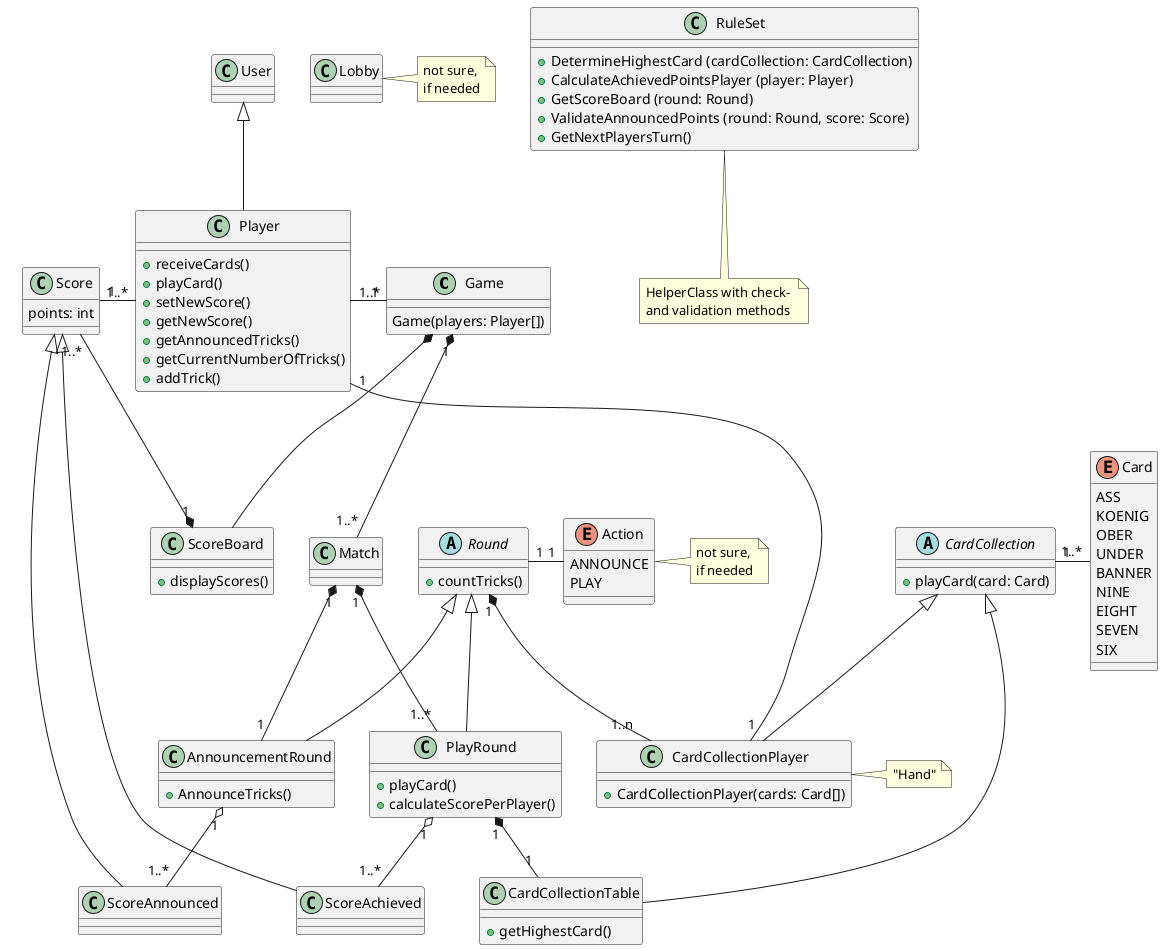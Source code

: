 @startuml
'https://plantuml.com/class-diagram


Game "1" *-- "1..*" Match
Game *-- ScoreBoard
Score "1" - "1..*" Player
Match "1" *-- "1" AnnouncementRound
Match "1" *-- "1..*" PlayRound
/'Round "1" *-- "1..*" Turn
Turn *-- CardCollectionPlayer'/
Round "1" *-- "1..n" CardCollectionPlayer
ScoreBoard "1" *-- "1..*" Score
PlayRound "1" o-- "1..*" ScoreAchieved
AnnouncementRound "1" o-- "1..*" ScoreAnnounced
User <|-- Player
Round <|-- AnnouncementRound
Round <|-- PlayRound
Score <|-- ScoreAnnounced
Score <|-- ScoreAchieved
CardCollection <|-- CardCollectionPlayer
CardCollection <|-- CardCollectionTable

Player "1..*" - "1" Game
Player "1" - "1" CardCollectionPlayer
PlayRound "1" *-- "1" CardCollectionTable
CardCollection "1" - "1..*" Card
/'Lobby "1" - "1..*" Player'/
Round "1" - "1" Action

class Player {
+ receiveCards()
+ playCard()
+ setNewScore()
+ getNewScore()
+ getAnnouncedTricks()
+ getCurrentNumberOfTricks()
+ addTrick()
}

class Game {

Game(players: Player[])

}

class Lobby {

}
note right of Lobby: not sure,\nif needed

class RuleSet {
+ DetermineHighestCard (cardCollection: CardCollection)
+ CalculateAchievedPointsPlayer (player: Player)
+ GetScoreBoard (round: Round)
+ ValidateAnnouncedPoints (round: Round, score: Score)
+ GetNextPlayersTurn()
}
note bottom of RuleSet: HelperClass with check- \nand validation methods

class ScoreBoard {
+displayScores()
}

class Score {
points: int
}

class ScoreAnnounced {

}

class ScoreAchieved {

}

class Match {

}
'note left of Match: not sure,\nif needed

abstract class Round {
+ countTricks()
}

class AnnouncementRound {
+ AnnounceTricks()
}

class PlayRound {
+ playCard()
+ calculateScorePerPlayer()
}

enum Card {
ASS
KOENIG
OBER
UNDER
BANNER
NINE
EIGHT
SEVEN
SIX
}

enum Action {
ANNOUNCE
PLAY
}
note right of Action: not sure,\nif needed

/'class Turn {
+ Turn (player: Player)
+ announceScore()
+ playCard()
}'/

abstract class CardCollection{
+ playCard(card: Card)
}

class CardCollectionPlayer {
+ CardCollectionPlayer(cards: Card[])
}
note right of CardCollectionPlayer: "Hand"

class CardCollectionTable {
+getHighestCard()
}

@enduml